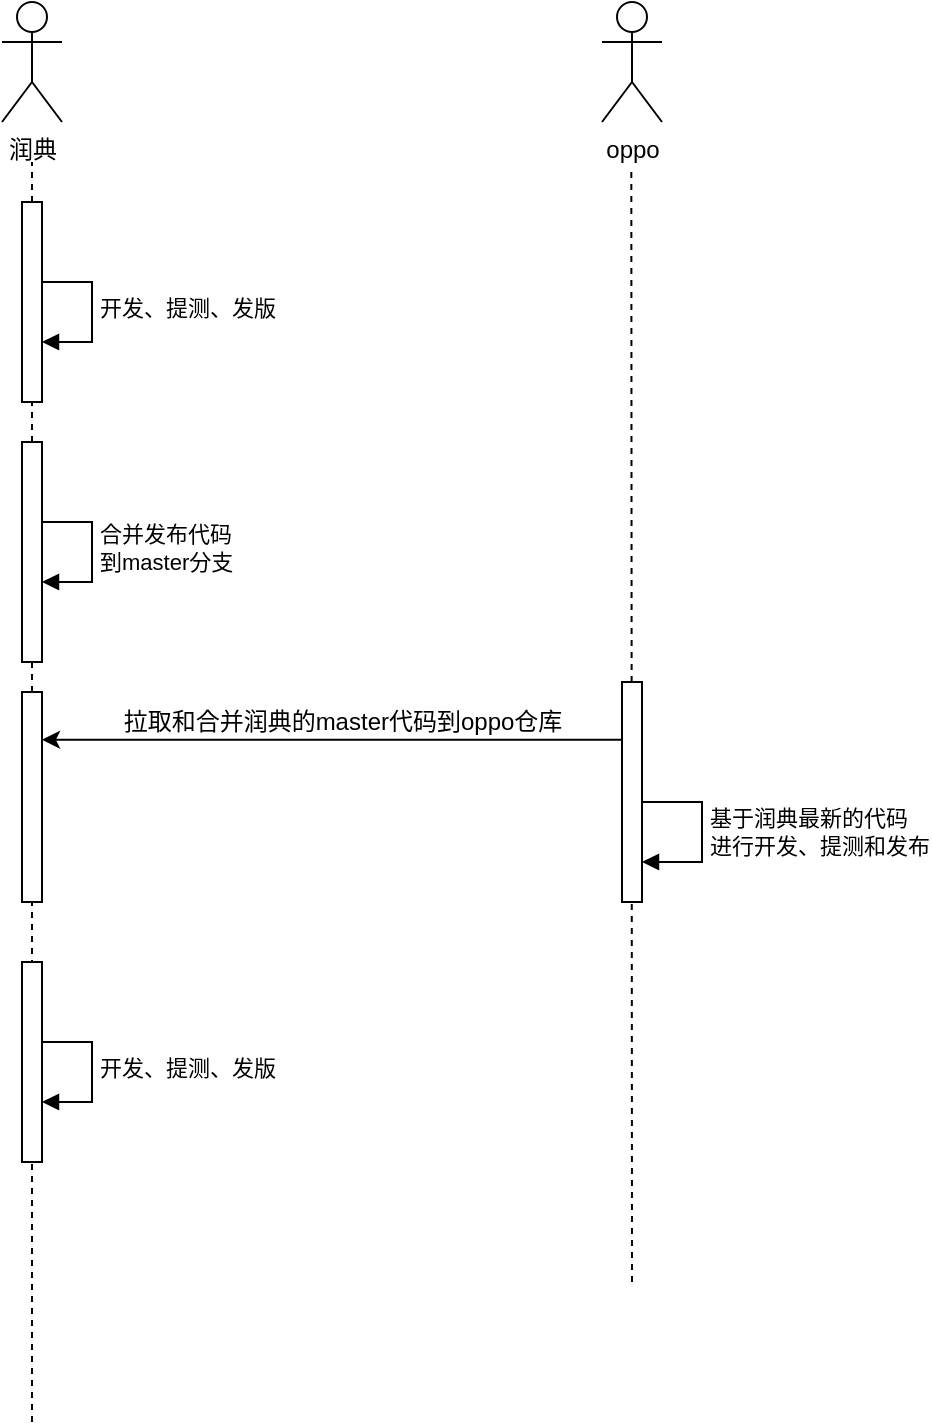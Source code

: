<mxfile version="24.0.5" type="github">
  <diagram name="第 1 页" id="v4PLKLkjullXmdCW0b4M">
    <mxGraphModel dx="1195" dy="622" grid="1" gridSize="10" guides="1" tooltips="1" connect="1" arrows="1" fold="1" page="1" pageScale="1" pageWidth="827" pageHeight="1169" math="0" shadow="0">
      <root>
        <mxCell id="0" />
        <mxCell id="1" parent="0" />
        <mxCell id="cKlX9IGwv4N4A4zVIS19-85" value="开发、提测、发版" style="html=1;align=left;spacingLeft=2;endArrow=block;rounded=0;edgeStyle=orthogonalEdgeStyle;curved=0;rounded=0;" edge="1" parent="1" target="cKlX9IGwv4N4A4zVIS19-90">
          <mxGeometry relative="1" as="geometry">
            <mxPoint x="265" y="290" as="sourcePoint" />
            <Array as="points">
              <mxPoint x="295" y="320" />
            </Array>
          </mxGeometry>
        </mxCell>
        <mxCell id="cKlX9IGwv4N4A4zVIS19-86" value="润典" style="shape=umlActor;verticalLabelPosition=bottom;verticalAlign=top;html=1;" vertex="1" parent="1">
          <mxGeometry x="250" y="150" width="30" height="60" as="geometry" />
        </mxCell>
        <mxCell id="cKlX9IGwv4N4A4zVIS19-87" value="oppo" style="shape=umlActor;verticalLabelPosition=bottom;verticalAlign=top;html=1;" vertex="1" parent="1">
          <mxGeometry x="550" y="150" width="30" height="60" as="geometry" />
        </mxCell>
        <mxCell id="cKlX9IGwv4N4A4zVIS19-88" value="" style="endArrow=none;dashed=1;html=1;rounded=0;" edge="1" parent="1">
          <mxGeometry width="50" height="50" relative="1" as="geometry">
            <mxPoint x="565" y="790" as="sourcePoint" />
            <mxPoint x="564.66" y="234" as="targetPoint" />
          </mxGeometry>
        </mxCell>
        <mxCell id="cKlX9IGwv4N4A4zVIS19-89" value="" style="endArrow=none;dashed=1;html=1;rounded=0;" edge="1" parent="1">
          <mxGeometry width="50" height="50" relative="1" as="geometry">
            <mxPoint x="265" y="370.0" as="sourcePoint" />
            <mxPoint x="265" y="230" as="targetPoint" />
          </mxGeometry>
        </mxCell>
        <mxCell id="cKlX9IGwv4N4A4zVIS19-90" value="" style="html=1;points=[[0,0,0,0,5],[0,1,0,0,-5],[1,0,0,0,5],[1,1,0,0,-5]];perimeter=orthogonalPerimeter;outlineConnect=0;targetShapes=umlLifeline;portConstraint=eastwest;newEdgeStyle={&quot;curved&quot;:0,&quot;rounded&quot;:0};" vertex="1" parent="1">
          <mxGeometry x="260" y="250" width="10" height="100" as="geometry" />
        </mxCell>
        <mxCell id="cKlX9IGwv4N4A4zVIS19-91" value="" style="endArrow=none;dashed=1;html=1;rounded=0;" edge="1" parent="1" source="cKlX9IGwv4N4A4zVIS19-101" target="cKlX9IGwv4N4A4zVIS19-97">
          <mxGeometry width="50" height="50" relative="1" as="geometry">
            <mxPoint x="265" y="860" as="sourcePoint" />
            <mxPoint x="265" y="590" as="targetPoint" />
          </mxGeometry>
        </mxCell>
        <mxCell id="cKlX9IGwv4N4A4zVIS19-92" value="" style="endArrow=classic;endFill=1;html=1;rounded=0;" edge="1" parent="1">
          <mxGeometry width="160" relative="1" as="geometry">
            <mxPoint x="270" y="518.86" as="sourcePoint" />
            <mxPoint x="270" y="518.86" as="targetPoint" />
          </mxGeometry>
        </mxCell>
        <mxCell id="cKlX9IGwv4N4A4zVIS19-93" value="拉取和合并润典的master代码到oppo仓库" style="text;html=1;align=center;verticalAlign=middle;resizable=0;points=[];autosize=1;strokeColor=none;fillColor=none;" vertex="1" parent="1">
          <mxGeometry x="300" y="495" width="240" height="30" as="geometry" />
        </mxCell>
        <mxCell id="cKlX9IGwv4N4A4zVIS19-94" value="" style="html=1;points=[[0,0,0,0,5],[0,1,0,0,-5],[1,0,0,0,5],[1,1,0,0,-5]];perimeter=orthogonalPerimeter;outlineConnect=0;targetShapes=umlLifeline;portConstraint=eastwest;newEdgeStyle={&quot;curved&quot;:0,&quot;rounded&quot;:0};" vertex="1" parent="1">
          <mxGeometry x="560" y="490" width="10" height="110" as="geometry" />
        </mxCell>
        <mxCell id="cKlX9IGwv4N4A4zVIS19-95" value="基于润典最新的代码&lt;div&gt;进行开发、提测和发布&lt;/div&gt;" style="html=1;align=left;spacingLeft=2;endArrow=block;rounded=0;edgeStyle=orthogonalEdgeStyle;curved=0;rounded=0;" edge="1" parent="1">
          <mxGeometry relative="1" as="geometry">
            <mxPoint x="570" y="550" as="sourcePoint" />
            <Array as="points">
              <mxPoint x="600" y="550" />
              <mxPoint x="600" y="580" />
            </Array>
            <mxPoint x="570" y="580.0" as="targetPoint" />
          </mxGeometry>
        </mxCell>
        <mxCell id="cKlX9IGwv4N4A4zVIS19-96" value="合并发布代码&lt;div&gt;到master分支&lt;/div&gt;" style="html=1;align=left;spacingLeft=2;endArrow=block;rounded=0;edgeStyle=orthogonalEdgeStyle;curved=0;rounded=0;" edge="1" parent="1" target="cKlX9IGwv4N4A4zVIS19-97">
          <mxGeometry relative="1" as="geometry">
            <mxPoint x="265" y="410" as="sourcePoint" />
            <Array as="points">
              <mxPoint x="295" y="440" />
            </Array>
          </mxGeometry>
        </mxCell>
        <mxCell id="cKlX9IGwv4N4A4zVIS19-97" value="" style="html=1;points=[[0,0,0,0,5],[0,1,0,0,-5],[1,0,0,0,5],[1,1,0,0,-5]];perimeter=orthogonalPerimeter;outlineConnect=0;targetShapes=umlLifeline;portConstraint=eastwest;newEdgeStyle={&quot;curved&quot;:0,&quot;rounded&quot;:0};" vertex="1" parent="1">
          <mxGeometry x="260" y="370" width="10" height="110" as="geometry" />
        </mxCell>
        <mxCell id="cKlX9IGwv4N4A4zVIS19-98" value="开发、提测、发版" style="html=1;align=left;spacingLeft=2;endArrow=block;rounded=0;edgeStyle=orthogonalEdgeStyle;curved=0;rounded=0;" edge="1" parent="1" target="cKlX9IGwv4N4A4zVIS19-102">
          <mxGeometry relative="1" as="geometry">
            <mxPoint x="265" y="670" as="sourcePoint" />
            <Array as="points">
              <mxPoint x="295" y="700" />
            </Array>
          </mxGeometry>
        </mxCell>
        <mxCell id="cKlX9IGwv4N4A4zVIS19-99" value="" style="endArrow=none;dashed=1;html=1;rounded=0;" edge="1" parent="1" target="cKlX9IGwv4N4A4zVIS19-101">
          <mxGeometry width="50" height="50" relative="1" as="geometry">
            <mxPoint x="265" y="860" as="sourcePoint" />
            <mxPoint x="265" y="480" as="targetPoint" />
          </mxGeometry>
        </mxCell>
        <mxCell id="cKlX9IGwv4N4A4zVIS19-100" value="" style="endArrow=classic;endFill=1;html=1;rounded=0;" edge="1" parent="1">
          <mxGeometry width="160" relative="1" as="geometry">
            <mxPoint x="560" y="518.86" as="sourcePoint" />
            <mxPoint x="270" y="518.86" as="targetPoint" />
          </mxGeometry>
        </mxCell>
        <mxCell id="cKlX9IGwv4N4A4zVIS19-101" value="" style="html=1;points=[[0,0,0,0,5],[0,1,0,0,-5],[1,0,0,0,5],[1,1,0,0,-5]];perimeter=orthogonalPerimeter;outlineConnect=0;targetShapes=umlLifeline;portConstraint=eastwest;newEdgeStyle={&quot;curved&quot;:0,&quot;rounded&quot;:0};" vertex="1" parent="1">
          <mxGeometry x="260" y="495" width="10" height="105" as="geometry" />
        </mxCell>
        <mxCell id="cKlX9IGwv4N4A4zVIS19-102" value="" style="html=1;points=[[0,0,0,0,5],[0,1,0,0,-5],[1,0,0,0,5],[1,1,0,0,-5]];perimeter=orthogonalPerimeter;outlineConnect=0;targetShapes=umlLifeline;portConstraint=eastwest;newEdgeStyle={&quot;curved&quot;:0,&quot;rounded&quot;:0};" vertex="1" parent="1">
          <mxGeometry x="260" y="630" width="10" height="100" as="geometry" />
        </mxCell>
      </root>
    </mxGraphModel>
  </diagram>
</mxfile>
